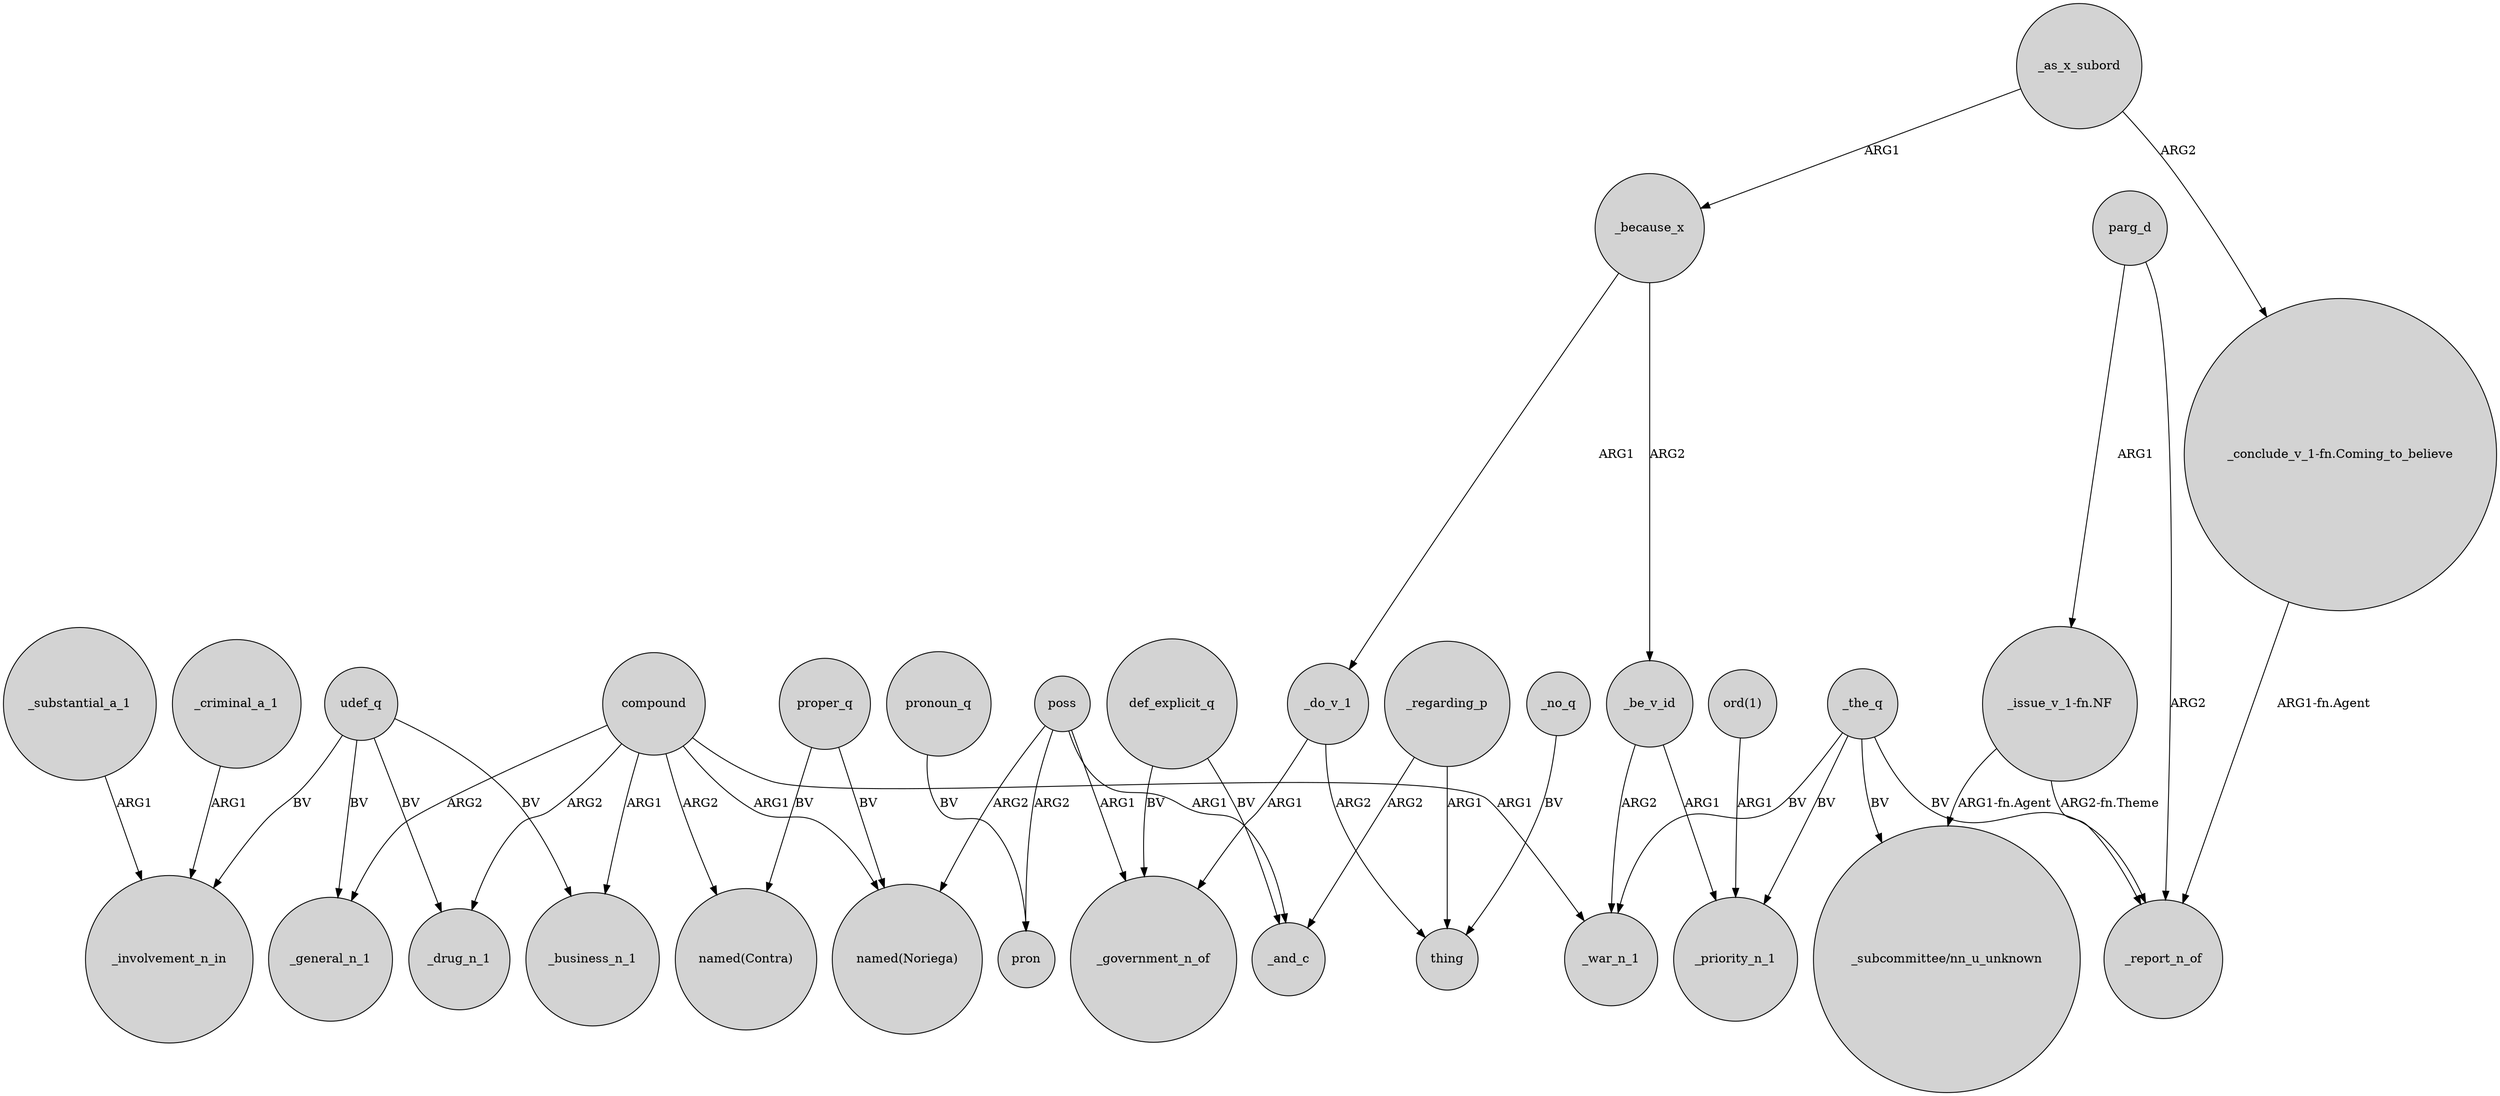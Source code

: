 digraph {
	node [shape=circle style=filled]
	compound -> _general_n_1 [label=ARG2]
	"_issue_v_1-fn.NF" -> _report_n_of [label="ARG2-fn.Theme"]
	proper_q -> "named(Contra)" [label=BV]
	poss -> pron [label=ARG2]
	poss -> _and_c [label=ARG1]
	def_explicit_q -> _and_c [label=BV]
	_as_x_subord -> "_conclude_v_1-fn.Coming_to_believe" [label=ARG2]
	_the_q -> _war_n_1 [label=BV]
	udef_q -> _general_n_1 [label=BV]
	_because_x -> _do_v_1 [label=ARG1]
	udef_q -> _involvement_n_in [label=BV]
	"ord(1)" -> _priority_n_1 [label=ARG1]
	poss -> _government_n_of [label=ARG1]
	_regarding_p -> thing [label=ARG1]
	parg_d -> _report_n_of [label=ARG2]
	compound -> _war_n_1 [label=ARG1]
	proper_q -> "named(Noriega)" [label=BV]
	udef_q -> _drug_n_1 [label=BV]
	_criminal_a_1 -> _involvement_n_in [label=ARG1]
	def_explicit_q -> _government_n_of [label=BV]
	pronoun_q -> pron [label=BV]
	_the_q -> _priority_n_1 [label=BV]
	"_issue_v_1-fn.NF" -> "_subcommittee/nn_u_unknown" [label="ARG1-fn.Agent"]
	parg_d -> "_issue_v_1-fn.NF" [label=ARG1]
	"_conclude_v_1-fn.Coming_to_believe" -> _report_n_of [label="ARG1-fn.Agent"]
	_substantial_a_1 -> _involvement_n_in [label=ARG1]
	compound -> "named(Noriega)" [label=ARG1]
	_the_q -> _report_n_of [label=BV]
	compound -> _business_n_1 [label=ARG1]
	_no_q -> thing [label=BV]
	_regarding_p -> _and_c [label=ARG2]
	compound -> _drug_n_1 [label=ARG2]
	_because_x -> _be_v_id [label=ARG2]
	udef_q -> _business_n_1 [label=BV]
	_the_q -> "_subcommittee/nn_u_unknown" [label=BV]
	_do_v_1 -> thing [label=ARG2]
	_do_v_1 -> _government_n_of [label=ARG1]
	_be_v_id -> _priority_n_1 [label=ARG1]
	compound -> "named(Contra)" [label=ARG2]
	poss -> "named(Noriega)" [label=ARG2]
	_be_v_id -> _war_n_1 [label=ARG2]
	_as_x_subord -> _because_x [label=ARG1]
}
